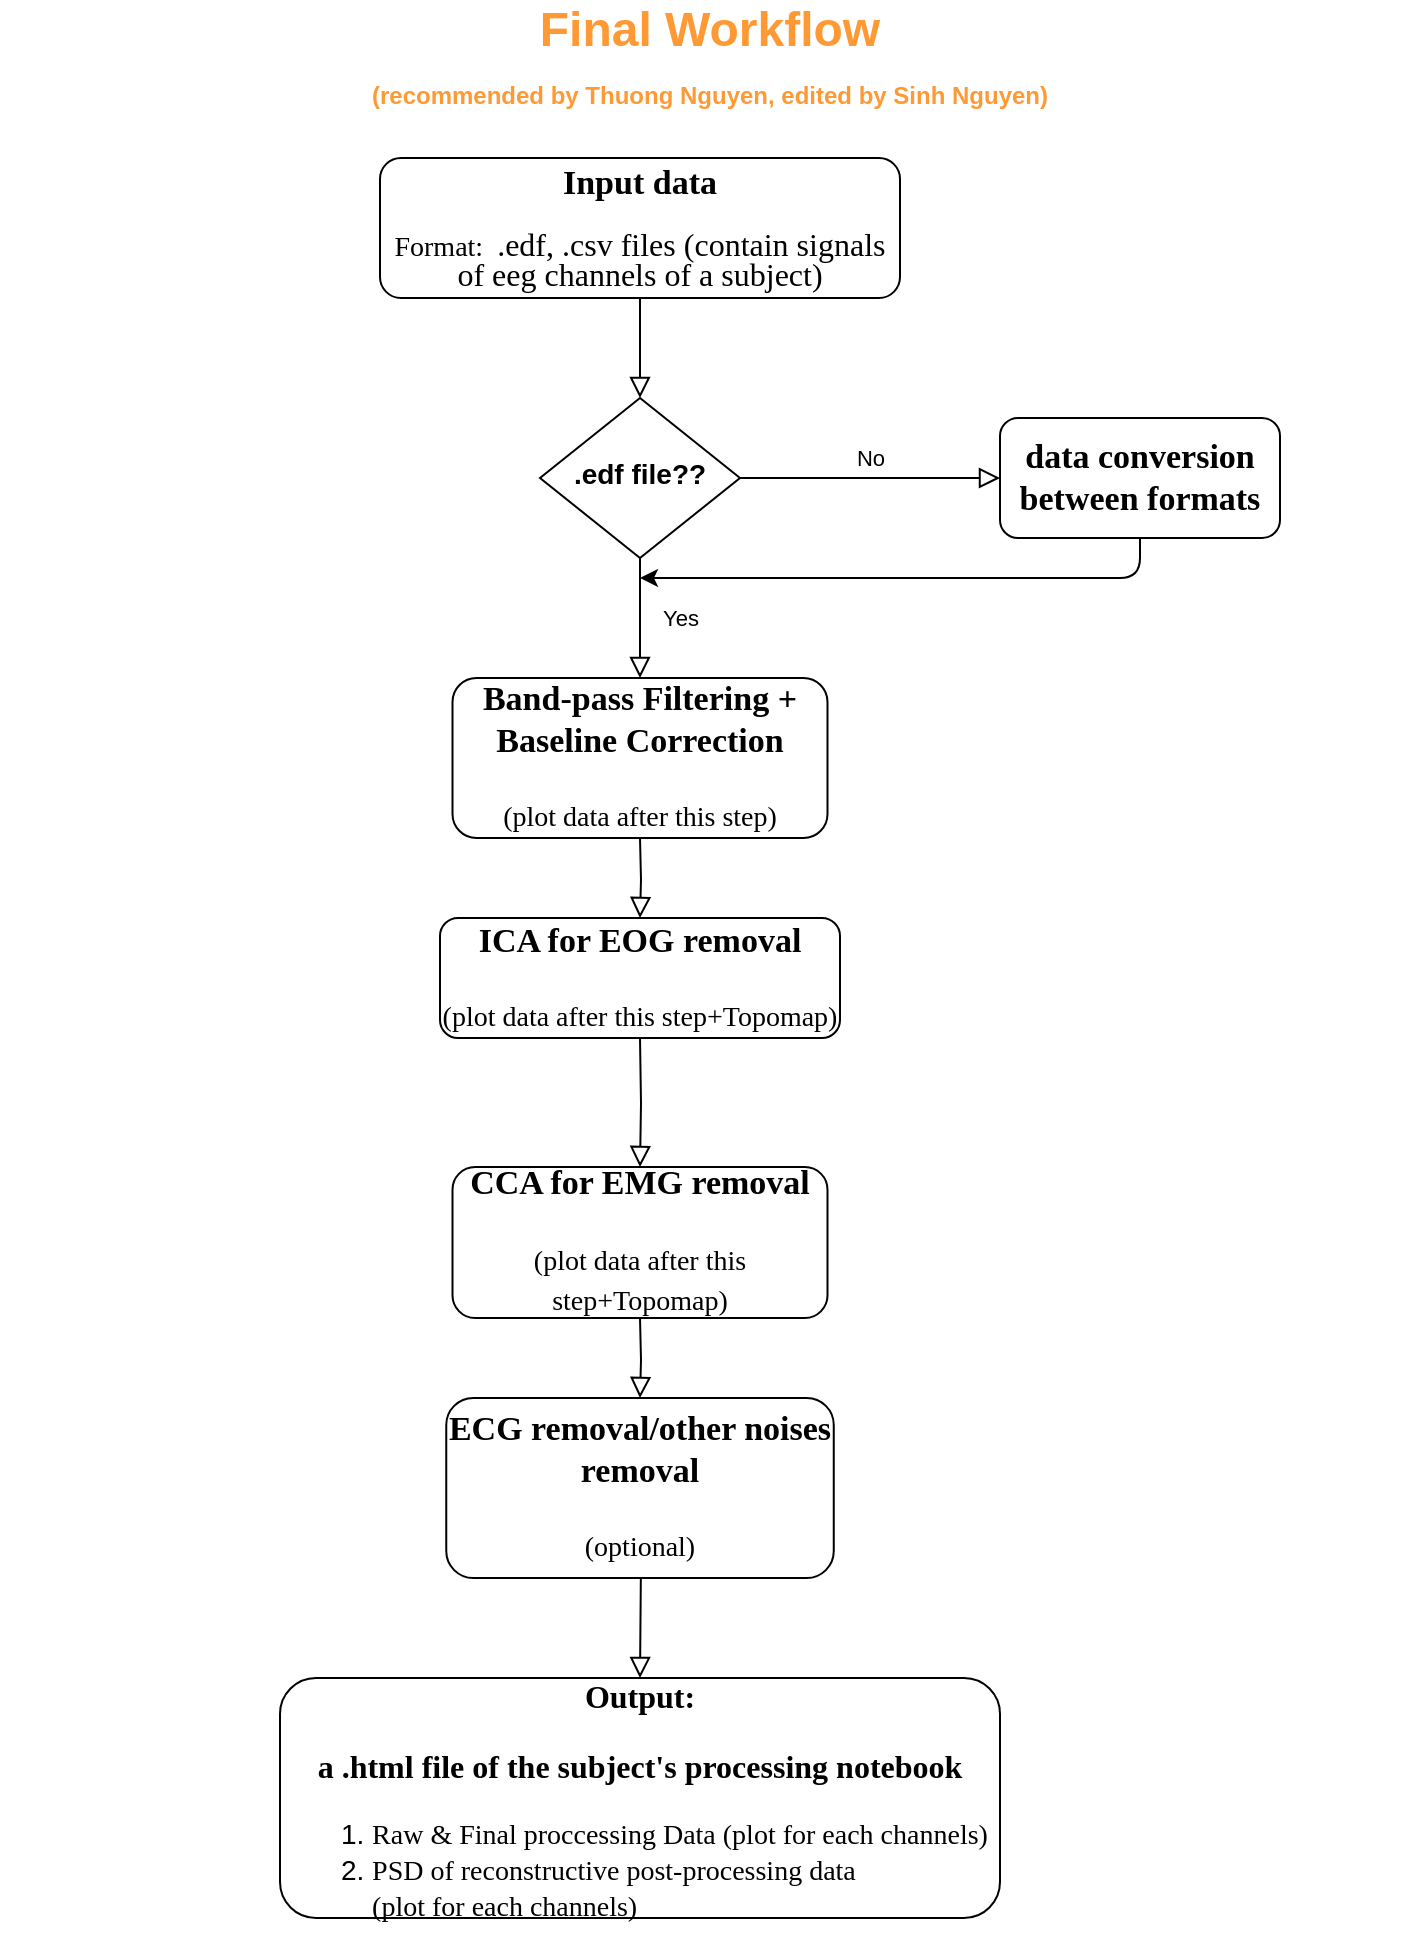<mxfile version="13.6.2" type="github">
  <diagram id="C5RBs43oDa-KdzZeNtuy" name="Page-1">
    <mxGraphModel dx="1320" dy="496" grid="1" gridSize="10" guides="1" tooltips="1" connect="1" arrows="1" fold="1" page="1" pageScale="1" pageWidth="827" pageHeight="1169" math="0" shadow="0">
      <root>
        <mxCell id="WIyWlLk6GJQsqaUBKTNV-0" />
        <mxCell id="WIyWlLk6GJQsqaUBKTNV-1" parent="WIyWlLk6GJQsqaUBKTNV-0" />
        <mxCell id="WIyWlLk6GJQsqaUBKTNV-2" value="" style="rounded=0;html=1;jettySize=auto;orthogonalLoop=1;fontSize=11;endArrow=block;endFill=0;endSize=8;strokeWidth=1;shadow=0;labelBackgroundColor=none;edgeStyle=orthogonalEdgeStyle;" parent="WIyWlLk6GJQsqaUBKTNV-1" source="WIyWlLk6GJQsqaUBKTNV-3" target="WIyWlLk6GJQsqaUBKTNV-6" edge="1">
          <mxGeometry relative="1" as="geometry" />
        </mxCell>
        <mxCell id="WIyWlLk6GJQsqaUBKTNV-3" value="&lt;p class=&quot;MsoNormal&quot;&gt;&lt;span style=&quot;font-family: &amp;#34;times new roman&amp;#34; ; letter-spacing: 0 0000pt ; font-weight: normal ; font-style: normal ; font-size: 12 0000pt&quot;&gt;&lt;font size=&quot;1&quot;&gt;&lt;b style=&quot;font-size: 17px&quot;&gt;Input data&lt;/b&gt;&lt;/font&gt; &lt;br&gt;&lt;/span&gt;&lt;/p&gt;&lt;p class=&quot;MsoNormal&quot; align=&quot;center&quot;&gt;&lt;font style=&quot;font-size: 14px&quot;&gt;&lt;span style=&quot;font-family: &amp;#34;times new roman&amp;#34; ; letter-spacing: 0 0000pt ; font-weight: normal ; font-style: normal ; font-size: 12 0000pt&quot;&gt;Format:&amp;nbsp; &lt;/span&gt;&lt;/font&gt;&lt;span style=&quot;font-family: &amp;#34;times new roman&amp;#34; ; font-weight: normal ; font-style: normal ; line-height: 70%&quot;&gt;&lt;font size=&quot;3&quot;&gt;.edf, .csv files (contain signals of eeg channels of a subject) &lt;/font&gt;&lt;br&gt;&lt;/span&gt;&lt;/p&gt;" style="rounded=1;whiteSpace=wrap;html=1;fontSize=12;glass=0;strokeWidth=1;shadow=0;" parent="WIyWlLk6GJQsqaUBKTNV-1" vertex="1">
          <mxGeometry x="210" y="80" width="260" height="70" as="geometry" />
        </mxCell>
        <mxCell id="WIyWlLk6GJQsqaUBKTNV-4" value="Yes" style="rounded=0;html=1;jettySize=auto;orthogonalLoop=1;fontSize=11;endArrow=block;endFill=0;endSize=8;strokeWidth=1;shadow=0;labelBackgroundColor=none;edgeStyle=orthogonalEdgeStyle;entryX=0.5;entryY=0;entryDx=0;entryDy=0;" parent="WIyWlLk6GJQsqaUBKTNV-1" source="WIyWlLk6GJQsqaUBKTNV-6" target="Bdki7uHRUvBc_MJqS38D-2" edge="1">
          <mxGeometry y="20" relative="1" as="geometry">
            <mxPoint as="offset" />
            <mxPoint x="340" y="320" as="targetPoint" />
          </mxGeometry>
        </mxCell>
        <mxCell id="WIyWlLk6GJQsqaUBKTNV-5" value="No" style="edgeStyle=orthogonalEdgeStyle;rounded=0;html=1;jettySize=auto;orthogonalLoop=1;fontSize=11;endArrow=block;endFill=0;endSize=8;strokeWidth=1;shadow=0;labelBackgroundColor=none;" parent="WIyWlLk6GJQsqaUBKTNV-1" source="WIyWlLk6GJQsqaUBKTNV-6" target="WIyWlLk6GJQsqaUBKTNV-7" edge="1">
          <mxGeometry y="10" relative="1" as="geometry">
            <mxPoint as="offset" />
            <Array as="points">
              <mxPoint x="480" y="240" />
              <mxPoint x="480" y="240" />
            </Array>
          </mxGeometry>
        </mxCell>
        <mxCell id="WIyWlLk6GJQsqaUBKTNV-6" value="&lt;b&gt;&lt;font style=&quot;font-size: 14px&quot;&gt;.edf file??&lt;/font&gt;&lt;/b&gt;" style="rhombus;whiteSpace=wrap;html=1;shadow=0;fontFamily=Helvetica;fontSize=12;align=center;strokeWidth=1;spacing=6;spacingTop=-4;" parent="WIyWlLk6GJQsqaUBKTNV-1" vertex="1">
          <mxGeometry x="290" y="200" width="100" height="80" as="geometry" />
        </mxCell>
        <mxCell id="WIyWlLk6GJQsqaUBKTNV-7" value="&lt;p class=&quot;MsoNormal&quot; style=&quot;font-size: 17px&quot; align=&quot;center&quot;&gt;&lt;font style=&quot;font-size: 17px&quot;&gt;&lt;b&gt;&lt;font style=&quot;font-size: 17px&quot;&gt;&lt;span style=&quot;font-family: &amp;#34;times new roman&amp;#34; ; font-style: normal&quot;&gt;data conversion between formats&lt;/span&gt;&lt;/font&gt;&lt;/b&gt;&lt;/font&gt;&lt;/p&gt;" style="rounded=1;whiteSpace=wrap;html=1;fontSize=12;glass=0;strokeWidth=1;shadow=0;align=center;" parent="WIyWlLk6GJQsqaUBKTNV-1" vertex="1">
          <mxGeometry x="520" y="210" width="140" height="60" as="geometry" />
        </mxCell>
        <mxCell id="Bdki7uHRUvBc_MJqS38D-0" value="&lt;div&gt;&lt;font style=&quot;font-size: 24px&quot; color=&quot;#FF9933&quot;&gt;&lt;b&gt;&lt;font style=&quot;font-size: 24px&quot;&gt;Final Workflow&lt;/font&gt;&lt;/b&gt;&lt;/font&gt;&lt;/div&gt;&lt;div&gt;&lt;font style=&quot;font-size: 24px&quot; color=&quot;#FF9933&quot;&gt;&lt;b style=&quot;font-size: 12px&quot;&gt;&lt;font style=&quot;font-size: 12px&quot;&gt;(recommended by Thuong Nguyen, edited by Sinh Nguyen)&lt;br&gt; &lt;/font&gt;&lt;/b&gt;&lt;/font&gt;&lt;/div&gt;" style="text;html=1;strokeColor=none;fillColor=none;align=center;verticalAlign=middle;whiteSpace=wrap;rounded=0;" vertex="1" parent="WIyWlLk6GJQsqaUBKTNV-1">
          <mxGeometry x="20" y="10" width="710" height="40" as="geometry" />
        </mxCell>
        <mxCell id="Bdki7uHRUvBc_MJqS38D-1" value="" style="endArrow=classic;html=1;exitX=0.5;exitY=1;exitDx=0;exitDy=0;" edge="1" parent="WIyWlLk6GJQsqaUBKTNV-1" source="WIyWlLk6GJQsqaUBKTNV-7">
          <mxGeometry width="50" height="50" relative="1" as="geometry">
            <mxPoint x="390" y="250" as="sourcePoint" />
            <mxPoint x="340" y="290" as="targetPoint" />
            <Array as="points">
              <mxPoint x="590" y="290" />
            </Array>
          </mxGeometry>
        </mxCell>
        <mxCell id="Bdki7uHRUvBc_MJqS38D-2" value="&lt;p class=&quot;MsoNormal&quot; style=&quot;font-size: 17px&quot;&gt;&lt;font style=&quot;font-size: 17px&quot;&gt;&lt;b&gt;&lt;span style=&quot;font-family: &amp;#34;times new roman&amp;#34; ; font-style: normal&quot;&gt;Band-pass Filtering + Baseline Correction&lt;/span&gt;&lt;/b&gt;&lt;span style=&quot;font-family: &amp;#34;times new roman&amp;#34; ; font-style: normal&quot;&gt;&lt;font style=&quot;font-size: 14px&quot;&gt;&lt;span style=&quot;font-family: &amp;#34;times new roman&amp;#34; ; font-style: normal&quot;&gt;&lt;font style=&quot;font-size: 14px&quot;&gt;&lt;br&gt;&lt;/font&gt;&lt;/span&gt;&lt;/font&gt;&lt;/span&gt;&lt;/font&gt;&lt;/p&gt;&lt;p class=&quot;MsoNormal&quot; style=&quot;font-size: 17px&quot;&gt;&lt;font style=&quot;font-size: 17px&quot;&gt;&lt;span style=&quot;font-family: &amp;#34;times new roman&amp;#34; ; font-style: normal&quot;&gt;&lt;font style=&quot;font-size: 14px&quot;&gt;&lt;span style=&quot;font-family: &amp;#34;times new roman&amp;#34; ; font-style: normal&quot;&gt;&lt;font style=&quot;font-size: 14px&quot;&gt;(plot d&lt;/font&gt;ata after this step)&lt;/span&gt;&lt;/font&gt;&lt;/span&gt;&lt;b&gt;&lt;span style=&quot;font-family: &amp;#34;times new roman&amp;#34; ; font-style: normal&quot;&gt;&lt;font style=&quot;font-size: 14px&quot;&gt;&lt;span style=&quot;font-family: &amp;#34;times new roman&amp;#34; ; font-style: normal&quot;&gt;&lt;br&gt;&lt;/span&gt;&lt;/font&gt;&lt;/span&gt;&lt;/b&gt;&lt;/font&gt;&lt;/p&gt;" style="rounded=1;whiteSpace=wrap;html=1;fontSize=12;glass=0;strokeWidth=1;shadow=0;" vertex="1" parent="WIyWlLk6GJQsqaUBKTNV-1">
          <mxGeometry x="246.25" y="340" width="187.5" height="80" as="geometry" />
        </mxCell>
        <mxCell id="Bdki7uHRUvBc_MJqS38D-7" value="&lt;p class=&quot;MsoNormal&quot; style=&quot;font-size: 17px&quot; align=&quot;center&quot;&gt;&lt;b&gt;&lt;font style=&quot;font-size: 17px&quot;&gt;&lt;span style=&quot;font-family: &amp;#34;times new roman&amp;#34; ; font-style: normal&quot;&gt;ICA for EOG removal&lt;/span&gt;&lt;/font&gt;&lt;/b&gt;&lt;/p&gt;&lt;p class=&quot;MsoNormal&quot; style=&quot;font-size: 17px&quot; align=&quot;center&quot;&gt;&lt;font style=&quot;font-size: 14px&quot;&gt;&lt;span style=&quot;font-family: &amp;#34;times new roman&amp;#34; ; font-style: normal&quot;&gt;&lt;font style=&quot;font-size: 14px&quot;&gt;(plot d&lt;/font&gt;ata after this step+Topomap)&lt;/span&gt;&lt;/font&gt;&lt;b&gt;&lt;font style=&quot;font-size: 17px&quot;&gt;&lt;span style=&quot;font-family: &amp;#34;times new roman&amp;#34; ; font-style: normal&quot;&gt;&lt;br&gt;&lt;/span&gt;&lt;/font&gt;&lt;/b&gt;&lt;/p&gt;" style="rounded=1;whiteSpace=wrap;html=1;fontSize=12;glass=0;strokeWidth=1;shadow=0;" vertex="1" parent="WIyWlLk6GJQsqaUBKTNV-1">
          <mxGeometry x="240" y="460" width="200" height="60" as="geometry" />
        </mxCell>
        <mxCell id="Bdki7uHRUvBc_MJqS38D-9" value="" style="rounded=0;html=1;jettySize=auto;orthogonalLoop=1;fontSize=11;endArrow=block;endFill=0;endSize=8;strokeWidth=1;shadow=0;labelBackgroundColor=none;edgeStyle=orthogonalEdgeStyle;entryX=0.5;entryY=0;entryDx=0;entryDy=0;" edge="1" parent="WIyWlLk6GJQsqaUBKTNV-1" target="Bdki7uHRUvBc_MJqS38D-7">
          <mxGeometry relative="1" as="geometry">
            <mxPoint x="340" y="420" as="sourcePoint" />
            <mxPoint x="339.5" y="450" as="targetPoint" />
          </mxGeometry>
        </mxCell>
        <mxCell id="Bdki7uHRUvBc_MJqS38D-10" value="&lt;p class=&quot;MsoNormal&quot; style=&quot;font-size: 17px&quot; align=&quot;center&quot;&gt;&lt;b&gt;&lt;font style=&quot;font-size: 17px&quot;&gt;&lt;span style=&quot;font-family: &amp;#34;times new roman&amp;#34; ; font-style: normal&quot;&gt;CCA for EMG removal&lt;/span&gt;&lt;/font&gt;&lt;/b&gt;&lt;font style=&quot;font-size: 14px&quot;&gt;&lt;span style=&quot;font-family: &amp;#34;times new roman&amp;#34; ; font-style: normal&quot;&gt;&lt;font style=&quot;font-size: 14px&quot;&gt;&lt;br&gt;&lt;/font&gt;&lt;/span&gt;&lt;/font&gt;&lt;/p&gt;&lt;p class=&quot;MsoNormal&quot; style=&quot;font-size: 17px&quot; align=&quot;center&quot;&gt;&lt;font style=&quot;font-size: 14px&quot;&gt;&lt;span style=&quot;font-family: &amp;#34;times new roman&amp;#34; ; font-style: normal&quot;&gt;&lt;font style=&quot;font-size: 14px&quot;&gt;(plot d&lt;/font&gt;ata after this step+Topomap)&lt;/span&gt;&lt;/font&gt;&lt;b&gt;&lt;font style=&quot;font-size: 17px&quot;&gt;&lt;span style=&quot;font-family: &amp;#34;times new roman&amp;#34; ; font-style: normal&quot;&gt;&lt;br&gt;&lt;/span&gt;&lt;/font&gt;&lt;/b&gt;&lt;/p&gt;&lt;p class=&quot;MsoNormal&quot; style=&quot;font-size: 17px&quot; align=&quot;center&quot;&gt;&lt;b&gt;&lt;font style=&quot;font-size: 17px&quot;&gt;&lt;span style=&quot;font-family: &amp;#34;times new roman&amp;#34; ; font-style: normal&quot;&gt;&lt;/span&gt;&lt;/font&gt;&lt;/b&gt;&lt;/p&gt;" style="rounded=1;whiteSpace=wrap;html=1;fontSize=12;glass=0;strokeWidth=1;shadow=0;align=center;" vertex="1" parent="WIyWlLk6GJQsqaUBKTNV-1">
          <mxGeometry x="246.25" y="584.5" width="187.5" height="75.5" as="geometry" />
        </mxCell>
        <mxCell id="Bdki7uHRUvBc_MJqS38D-16" value="" style="rounded=0;html=1;jettySize=auto;orthogonalLoop=1;fontSize=11;endArrow=block;endFill=0;endSize=8;strokeWidth=1;shadow=0;labelBackgroundColor=none;edgeStyle=orthogonalEdgeStyle;entryX=0.5;entryY=0;entryDx=0;entryDy=0;" edge="1" parent="WIyWlLk6GJQsqaUBKTNV-1" target="Bdki7uHRUvBc_MJqS38D-19">
          <mxGeometry relative="1" as="geometry">
            <mxPoint x="340" y="660" as="sourcePoint" />
            <mxPoint x="339.5" y="694.5" as="targetPoint" />
          </mxGeometry>
        </mxCell>
        <mxCell id="Bdki7uHRUvBc_MJqS38D-17" value="" style="rounded=0;html=1;jettySize=auto;orthogonalLoop=1;fontSize=11;endArrow=block;endFill=0;endSize=8;strokeWidth=1;shadow=0;labelBackgroundColor=none;edgeStyle=orthogonalEdgeStyle;" edge="1" parent="WIyWlLk6GJQsqaUBKTNV-1">
          <mxGeometry relative="1" as="geometry">
            <mxPoint x="370" y="780" as="sourcePoint" />
            <mxPoint x="340" y="840" as="targetPoint" />
          </mxGeometry>
        </mxCell>
        <mxCell id="Bdki7uHRUvBc_MJqS38D-18" value="" style="rounded=0;html=1;jettySize=auto;orthogonalLoop=1;fontSize=11;endArrow=block;endFill=0;endSize=8;strokeWidth=1;shadow=0;labelBackgroundColor=none;edgeStyle=orthogonalEdgeStyle;entryX=0.5;entryY=0;entryDx=0;entryDy=0;" edge="1" parent="WIyWlLk6GJQsqaUBKTNV-1" target="Bdki7uHRUvBc_MJqS38D-10">
          <mxGeometry relative="1" as="geometry">
            <mxPoint x="340" y="520" as="sourcePoint" />
            <mxPoint x="339.5" y="570" as="targetPoint" />
          </mxGeometry>
        </mxCell>
        <mxCell id="Bdki7uHRUvBc_MJqS38D-19" value="&lt;p class=&quot;MsoNormal&quot; style=&quot;font-size: 17px&quot;&gt;&lt;b&gt;&lt;font style=&quot;font-size: 17px&quot;&gt;&lt;span style=&quot;font-family: &amp;#34;times new roman&amp;#34; ; font-style: normal&quot;&gt;ECG removal/other noises removal&lt;/span&gt;&lt;/font&gt;&lt;/b&gt;&lt;font style=&quot;font-size: 17px&quot;&gt;&lt;span style=&quot;font-family: &amp;#34;times new roman&amp;#34; ; font-style: normal&quot;&gt;&lt;font style=&quot;font-size: 14px&quot;&gt; &lt;br&gt;&lt;/font&gt;&lt;/span&gt;&lt;/font&gt;&lt;/p&gt;&lt;p class=&quot;MsoNormal&quot; style=&quot;font-size: 17px&quot;&gt;&lt;font style=&quot;font-size: 17px&quot;&gt;&lt;span style=&quot;font-family: &amp;#34;times new roman&amp;#34; ; font-style: normal&quot;&gt;&lt;font style=&quot;font-size: 14px&quot;&gt;(optional)&lt;/font&gt;&lt;/span&gt;&lt;/font&gt;&lt;b&gt;&lt;font style=&quot;font-size: 17px&quot;&gt;&lt;span style=&quot;font-family: &amp;#34;times new roman&amp;#34; ; font-style: normal&quot;&gt;&lt;br&gt;&lt;/span&gt;&lt;/font&gt;&lt;/b&gt;&lt;/p&gt;" style="rounded=1;whiteSpace=wrap;html=1;fontSize=12;glass=0;strokeWidth=1;shadow=0;" vertex="1" parent="WIyWlLk6GJQsqaUBKTNV-1">
          <mxGeometry x="243.13" y="700" width="193.75" height="90" as="geometry" />
        </mxCell>
        <mxCell id="Bdki7uHRUvBc_MJqS38D-21" value="&lt;p class=&quot;MsoNormal&quot; style=&quot;font-size: 16px&quot;&gt;&lt;font style=&quot;font-size: 16px&quot;&gt;&lt;span style=&quot;font-family: &amp;#34;times new roman&amp;#34; ; letter-spacing: 0 0000pt ; font-weight: normal ; font-style: normal ; font-size: 12 0000pt&quot;&gt;&lt;b&gt;Output:&lt;/b&gt;&lt;/span&gt;&lt;/font&gt;&lt;/p&gt;&lt;p class=&quot;MsoNormal&quot; style=&quot;font-size: 16px&quot;&gt;&lt;span style=&quot;font-family: &amp;#34;times new roman&amp;#34; ; letter-spacing: 0 0000pt ; font-weight: normal ; font-style: normal ; font-size: 12 0000pt&quot;&gt;&lt;font style=&quot;font-size: 16px&quot;&gt;&lt;b&gt;&lt;font style=&quot;font-size: 16px&quot;&gt;a .html file of the subject&#39;s processing notebook&lt;/font&gt;&lt;br&gt;&lt;/b&gt;&lt;/font&gt;&lt;/span&gt;&lt;/p&gt;&lt;div style=&quot;font-size: 14px&quot; align=&quot;left&quot;&gt;&lt;ol&gt;&lt;li&gt;&lt;span style=&quot;font-family: &amp;#34;times new roman&amp;#34; ; font-style: normal&quot;&gt;&lt;font style=&quot;font-size: 14px&quot;&gt;Raw &amp;amp; Final proccessing &lt;/font&gt;Data (plot for each channels)&lt;/span&gt;&lt;/li&gt;&lt;li&gt;&lt;span style=&quot;font-family: &amp;#34;times new roman&amp;#34; ; font-style: normal&quot;&gt;PSD of reconstructive post-processing data &lt;/span&gt;&lt;br&gt;&lt;span style=&quot;font-family: &amp;#34;times new roman&amp;#34; ; font-style: normal&quot;&gt;&lt;span style=&quot;font-family: &amp;#34;times new roman&amp;#34; ; font-style: normal&quot;&gt;(plot for each channels)&lt;/span&gt;&lt;/span&gt;&lt;span style=&quot;font-family: &amp;#34;times new roman&amp;#34; ; font-weight: normal ; font-style: normal ; line-height: 70%&quot;&gt;&lt;br&gt;&lt;/span&gt;&lt;/li&gt;&lt;/ol&gt;&lt;/div&gt;" style="rounded=1;whiteSpace=wrap;html=1;fontSize=12;glass=0;strokeWidth=1;shadow=0;" vertex="1" parent="WIyWlLk6GJQsqaUBKTNV-1">
          <mxGeometry x="160" y="840" width="360" height="120" as="geometry" />
        </mxCell>
      </root>
    </mxGraphModel>
  </diagram>
</mxfile>
